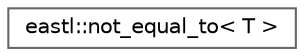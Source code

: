 digraph "类继承关系图"
{
 // LATEX_PDF_SIZE
  bgcolor="transparent";
  edge [fontname=Helvetica,fontsize=10,labelfontname=Helvetica,labelfontsize=10];
  node [fontname=Helvetica,fontsize=10,shape=box,height=0.2,width=0.4];
  rankdir="LR";
  Node0 [id="Node000000",label="eastl::not_equal_to\< T \>",height=0.2,width=0.4,color="grey40", fillcolor="white", style="filled",URL="$structeastl_1_1not__equal__to.html",tooltip=" "];
}
